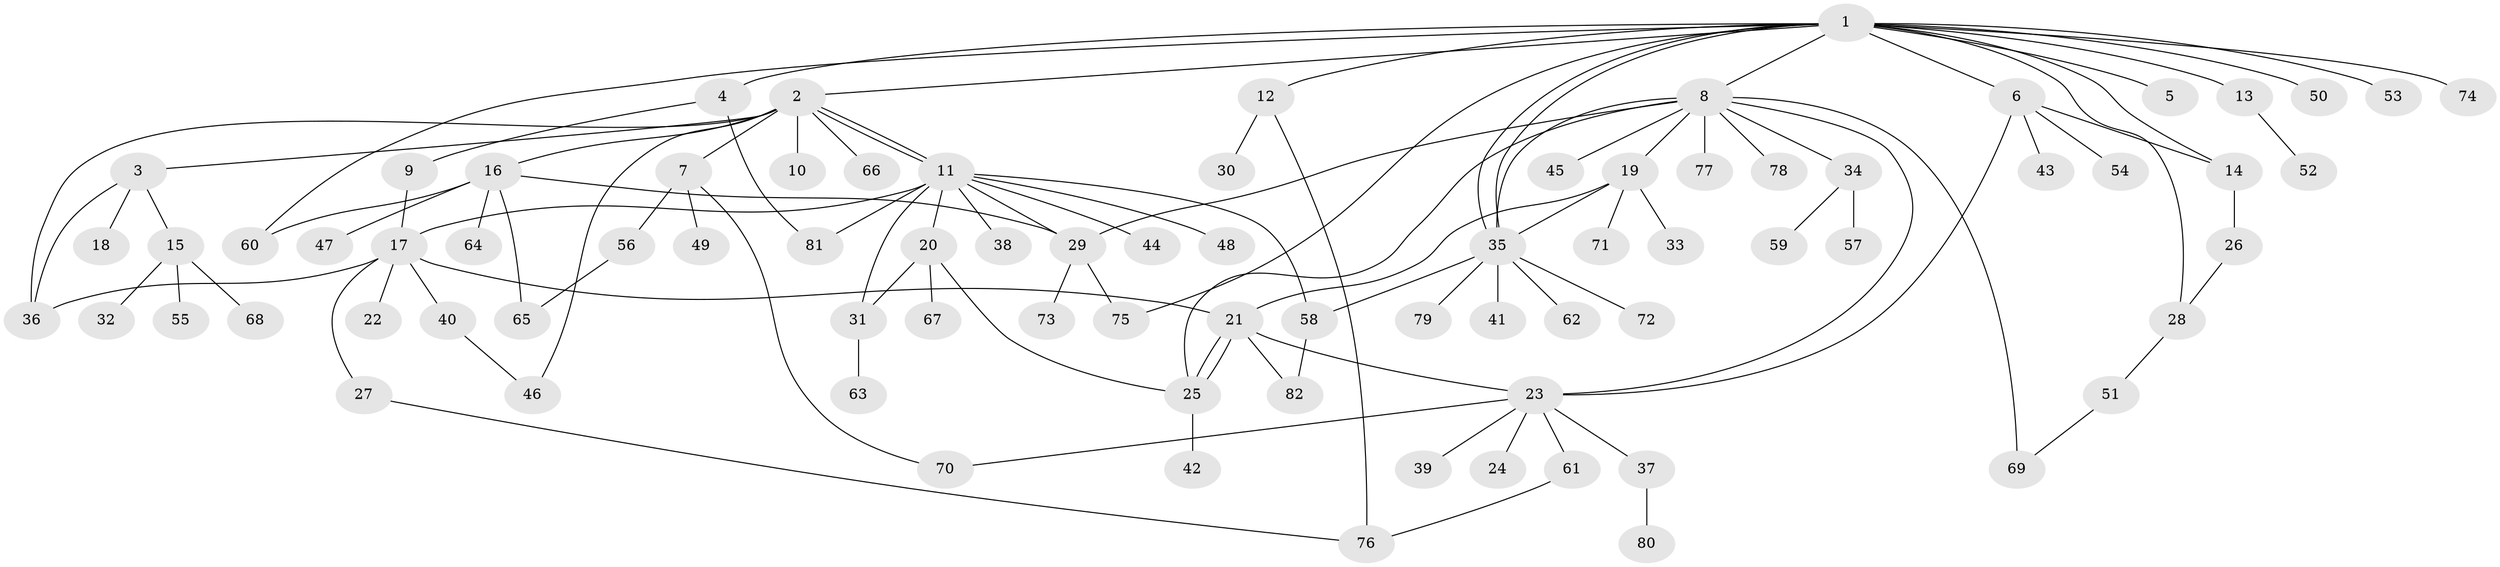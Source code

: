 // coarse degree distribution, {18: 0.041666666666666664, 9: 0.041666666666666664, 2: 0.16666666666666666, 3: 0.041666666666666664, 8: 0.041666666666666664, 1: 0.625, 5: 0.041666666666666664}
// Generated by graph-tools (version 1.1) at 2025/18/03/04/25 18:18:26]
// undirected, 82 vertices, 110 edges
graph export_dot {
graph [start="1"]
  node [color=gray90,style=filled];
  1;
  2;
  3;
  4;
  5;
  6;
  7;
  8;
  9;
  10;
  11;
  12;
  13;
  14;
  15;
  16;
  17;
  18;
  19;
  20;
  21;
  22;
  23;
  24;
  25;
  26;
  27;
  28;
  29;
  30;
  31;
  32;
  33;
  34;
  35;
  36;
  37;
  38;
  39;
  40;
  41;
  42;
  43;
  44;
  45;
  46;
  47;
  48;
  49;
  50;
  51;
  52;
  53;
  54;
  55;
  56;
  57;
  58;
  59;
  60;
  61;
  62;
  63;
  64;
  65;
  66;
  67;
  68;
  69;
  70;
  71;
  72;
  73;
  74;
  75;
  76;
  77;
  78;
  79;
  80;
  81;
  82;
  1 -- 2;
  1 -- 4;
  1 -- 5;
  1 -- 6;
  1 -- 8;
  1 -- 12;
  1 -- 13;
  1 -- 14;
  1 -- 28;
  1 -- 35;
  1 -- 35;
  1 -- 50;
  1 -- 53;
  1 -- 60;
  1 -- 74;
  1 -- 75;
  2 -- 3;
  2 -- 7;
  2 -- 10;
  2 -- 11;
  2 -- 11;
  2 -- 16;
  2 -- 36;
  2 -- 46;
  2 -- 66;
  3 -- 15;
  3 -- 18;
  3 -- 36;
  4 -- 9;
  4 -- 81;
  6 -- 14;
  6 -- 23;
  6 -- 43;
  6 -- 54;
  7 -- 49;
  7 -- 56;
  7 -- 70;
  8 -- 19;
  8 -- 23;
  8 -- 25;
  8 -- 29;
  8 -- 34;
  8 -- 35;
  8 -- 45;
  8 -- 69;
  8 -- 77;
  8 -- 78;
  9 -- 17;
  11 -- 17;
  11 -- 20;
  11 -- 29;
  11 -- 31;
  11 -- 38;
  11 -- 44;
  11 -- 48;
  11 -- 58;
  11 -- 81;
  12 -- 30;
  12 -- 76;
  13 -- 52;
  14 -- 26;
  15 -- 32;
  15 -- 55;
  15 -- 68;
  16 -- 29;
  16 -- 47;
  16 -- 60;
  16 -- 64;
  16 -- 65;
  17 -- 21;
  17 -- 22;
  17 -- 27;
  17 -- 36;
  17 -- 40;
  19 -- 21;
  19 -- 33;
  19 -- 35;
  19 -- 71;
  20 -- 25;
  20 -- 31;
  20 -- 67;
  21 -- 23;
  21 -- 25;
  21 -- 25;
  21 -- 82;
  23 -- 24;
  23 -- 37;
  23 -- 39;
  23 -- 61;
  23 -- 70;
  25 -- 42;
  26 -- 28;
  27 -- 76;
  28 -- 51;
  29 -- 73;
  29 -- 75;
  31 -- 63;
  34 -- 57;
  34 -- 59;
  35 -- 41;
  35 -- 58;
  35 -- 62;
  35 -- 72;
  35 -- 79;
  37 -- 80;
  40 -- 46;
  51 -- 69;
  56 -- 65;
  58 -- 82;
  61 -- 76;
}
